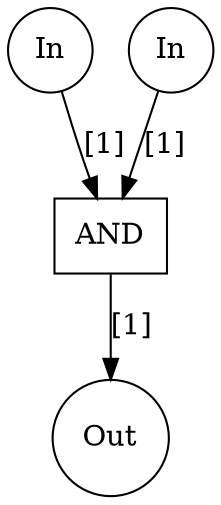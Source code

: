 digraph {
    N0[label="AND" shape="box"];
    I0[label="In" shape="circle"];
    I0 -> { N0 }[label="[1]"];
    I1[label="In" shape="circle"];
    I1 -> { N0 }[label="[1]"];
    O0[label="Out" shape="circle"];
    { N0 } -> O0[label="[1]"];
}

